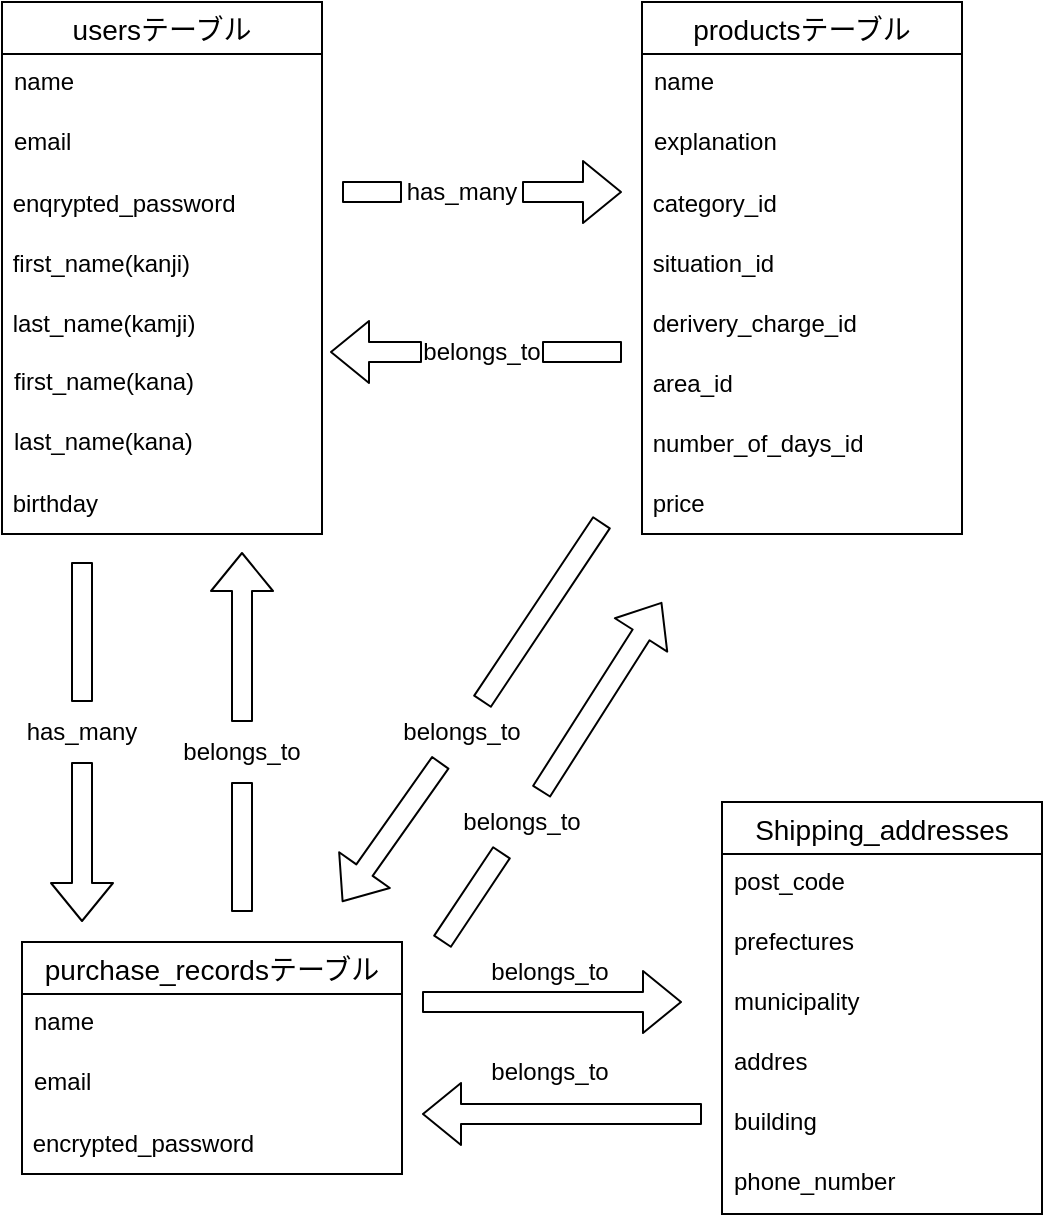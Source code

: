 <mxfile>
    <diagram id="_3hOqmAw9QBZgs3QXz6z" name="ページ1">
        <mxGraphModel dx="911" dy="609" grid="1" gridSize="10" guides="1" tooltips="1" connect="1" arrows="1" fold="1" page="1" pageScale="1" pageWidth="827" pageHeight="1169" math="0" shadow="0">
            <root>
                <mxCell id="0"/>
                <mxCell id="1" parent="0"/>
                <mxCell id="19" value="usersテーブル" style="swimlane;fontStyle=0;childLayout=stackLayout;horizontal=1;startSize=26;horizontalStack=0;resizeParent=1;resizeParentMax=0;resizeLast=0;collapsible=1;marginBottom=0;align=center;fontSize=14;" vertex="1" parent="1">
                    <mxGeometry x="110" y="160" width="160" height="266" as="geometry"/>
                </mxCell>
                <mxCell id="20" value="name" style="text;strokeColor=none;fillColor=none;spacingLeft=4;spacingRight=4;overflow=hidden;rotatable=0;points=[[0,0.5],[1,0.5]];portConstraint=eastwest;fontSize=12;" vertex="1" parent="19">
                    <mxGeometry y="26" width="160" height="30" as="geometry"/>
                </mxCell>
                <mxCell id="21" value="email" style="text;strokeColor=none;fillColor=none;spacingLeft=4;spacingRight=4;overflow=hidden;rotatable=0;points=[[0,0.5],[1,0.5]];portConstraint=eastwest;fontSize=12;" vertex="1" parent="19">
                    <mxGeometry y="56" width="160" height="30" as="geometry"/>
                </mxCell>
                <mxCell id="35" value="&amp;nbsp;enqrypted_password" style="text;html=1;strokeColor=none;fillColor=none;align=left;verticalAlign=middle;whiteSpace=wrap;rounded=0;" vertex="1" parent="19">
                    <mxGeometry y="86" width="160" height="30" as="geometry"/>
                </mxCell>
                <mxCell id="36" value="&amp;nbsp;first_name(kanji)" style="text;html=1;strokeColor=none;fillColor=none;align=left;verticalAlign=middle;whiteSpace=wrap;rounded=0;" vertex="1" parent="19">
                    <mxGeometry y="116" width="160" height="30" as="geometry"/>
                </mxCell>
                <mxCell id="37" value="&amp;nbsp;last_name(kamji)" style="text;html=1;strokeColor=none;fillColor=none;align=left;verticalAlign=middle;whiteSpace=wrap;rounded=0;" vertex="1" parent="19">
                    <mxGeometry y="146" width="160" height="30" as="geometry"/>
                </mxCell>
                <mxCell id="86" value="first_name(kana)" style="text;strokeColor=none;fillColor=none;spacingLeft=4;spacingRight=4;overflow=hidden;rotatable=0;points=[[0,0.5],[1,0.5]];portConstraint=eastwest;fontSize=12;" vertex="1" parent="19">
                    <mxGeometry y="176" width="160" height="30" as="geometry"/>
                </mxCell>
                <mxCell id="91" value="last_name(kana)" style="text;strokeColor=none;fillColor=none;spacingLeft=4;spacingRight=4;overflow=hidden;rotatable=0;points=[[0,0.5],[1,0.5]];portConstraint=eastwest;fontSize=12;" vertex="1" parent="19">
                    <mxGeometry y="206" width="160" height="30" as="geometry"/>
                </mxCell>
                <mxCell id="38" value="&amp;nbsp;birthday" style="text;html=1;strokeColor=none;fillColor=none;align=left;verticalAlign=middle;whiteSpace=wrap;rounded=0;" vertex="1" parent="19">
                    <mxGeometry y="236" width="160" height="30" as="geometry"/>
                </mxCell>
                <mxCell id="40" value="productsテーブル" style="swimlane;fontStyle=0;childLayout=stackLayout;horizontal=1;startSize=26;horizontalStack=0;resizeParent=1;resizeParentMax=0;resizeLast=0;collapsible=1;marginBottom=0;align=center;fontSize=14;" vertex="1" parent="1">
                    <mxGeometry x="430" y="160" width="160" height="266" as="geometry"/>
                </mxCell>
                <mxCell id="41" value="name" style="text;strokeColor=none;fillColor=none;spacingLeft=4;spacingRight=4;overflow=hidden;rotatable=0;points=[[0,0.5],[1,0.5]];portConstraint=eastwest;fontSize=12;" vertex="1" parent="40">
                    <mxGeometry y="26" width="160" height="30" as="geometry"/>
                </mxCell>
                <mxCell id="43" value="explanation" style="text;strokeColor=none;fillColor=none;spacingLeft=4;spacingRight=4;overflow=hidden;rotatable=0;points=[[0,0.5],[1,0.5]];portConstraint=eastwest;fontSize=12;" vertex="1" parent="40">
                    <mxGeometry y="56" width="160" height="30" as="geometry"/>
                </mxCell>
                <mxCell id="45" value="&amp;nbsp;category_id" style="text;html=1;strokeColor=none;fillColor=none;align=left;verticalAlign=middle;whiteSpace=wrap;rounded=0;" vertex="1" parent="40">
                    <mxGeometry y="86" width="160" height="30" as="geometry"/>
                </mxCell>
                <mxCell id="48" value="&amp;nbsp;situation_id" style="text;html=1;strokeColor=none;fillColor=none;align=left;verticalAlign=middle;whiteSpace=wrap;rounded=0;" vertex="1" parent="40">
                    <mxGeometry y="116" width="160" height="30" as="geometry"/>
                </mxCell>
                <mxCell id="49" value="&amp;nbsp;derivery_charge_id" style="text;html=1;strokeColor=none;fillColor=none;align=left;verticalAlign=middle;whiteSpace=wrap;rounded=0;" vertex="1" parent="40">
                    <mxGeometry y="146" width="160" height="30" as="geometry"/>
                </mxCell>
                <mxCell id="50" value="&amp;nbsp;area_id" style="text;html=1;strokeColor=none;fillColor=none;align=left;verticalAlign=middle;whiteSpace=wrap;rounded=0;" vertex="1" parent="40">
                    <mxGeometry y="176" width="160" height="30" as="geometry"/>
                </mxCell>
                <mxCell id="47" value="&amp;nbsp;number_of_days_id" style="text;html=1;strokeColor=none;fillColor=none;align=left;verticalAlign=middle;whiteSpace=wrap;rounded=0;fontStyle=0" vertex="1" parent="40">
                    <mxGeometry y="206" width="160" height="30" as="geometry"/>
                </mxCell>
                <mxCell id="46" value="&amp;nbsp;price" style="text;html=1;strokeColor=none;fillColor=none;align=left;verticalAlign=middle;whiteSpace=wrap;rounded=0;" vertex="1" parent="40">
                    <mxGeometry y="236" width="160" height="30" as="geometry"/>
                </mxCell>
                <mxCell id="51" value="purchase_recordsテーブル" style="swimlane;fontStyle=0;childLayout=stackLayout;horizontal=1;startSize=26;horizontalStack=0;resizeParent=1;resizeParentMax=0;resizeLast=0;collapsible=1;marginBottom=0;align=center;fontSize=14;" vertex="1" parent="1">
                    <mxGeometry x="120" y="630" width="190" height="116" as="geometry"/>
                </mxCell>
                <mxCell id="52" value="name" style="text;strokeColor=none;fillColor=none;spacingLeft=4;spacingRight=4;overflow=hidden;rotatable=0;points=[[0,0.5],[1,0.5]];portConstraint=eastwest;fontSize=12;" vertex="1" parent="51">
                    <mxGeometry y="26" width="190" height="30" as="geometry"/>
                </mxCell>
                <mxCell id="54" value="email" style="text;strokeColor=none;fillColor=none;spacingLeft=4;spacingRight=4;overflow=hidden;rotatable=0;points=[[0,0.5],[1,0.5]];portConstraint=eastwest;fontSize=12;" vertex="1" parent="51">
                    <mxGeometry y="56" width="190" height="30" as="geometry"/>
                </mxCell>
                <mxCell id="55" value="&amp;nbsp;encrypted_password" style="text;html=1;strokeColor=none;fillColor=none;align=left;verticalAlign=middle;whiteSpace=wrap;rounded=0;" vertex="1" parent="51">
                    <mxGeometry y="86" width="190" height="30" as="geometry"/>
                </mxCell>
                <mxCell id="56" value="Shipping_addresses" style="swimlane;fontStyle=0;childLayout=stackLayout;horizontal=1;startSize=26;horizontalStack=0;resizeParent=1;resizeParentMax=0;resizeLast=0;collapsible=1;marginBottom=0;align=center;fontSize=14;" vertex="1" parent="1">
                    <mxGeometry x="470" y="560" width="160" height="206" as="geometry"/>
                </mxCell>
                <mxCell id="58" value="post_code" style="text;strokeColor=none;fillColor=none;spacingLeft=4;spacingRight=4;overflow=hidden;rotatable=0;points=[[0,0.5],[1,0.5]];portConstraint=eastwest;fontSize=12;" vertex="1" parent="56">
                    <mxGeometry y="26" width="160" height="30" as="geometry"/>
                </mxCell>
                <mxCell id="59" value="prefectures" style="text;strokeColor=none;fillColor=none;spacingLeft=4;spacingRight=4;overflow=hidden;rotatable=0;points=[[0,0.5],[1,0.5]];portConstraint=eastwest;fontSize=12;" vertex="1" parent="56">
                    <mxGeometry y="56" width="160" height="30" as="geometry"/>
                </mxCell>
                <mxCell id="60" value="municipality" style="text;strokeColor=none;fillColor=none;spacingLeft=4;spacingRight=4;overflow=hidden;rotatable=0;points=[[0,0.5],[1,0.5]];portConstraint=eastwest;fontSize=12;" vertex="1" parent="56">
                    <mxGeometry y="86" width="160" height="30" as="geometry"/>
                </mxCell>
                <mxCell id="61" value="addres" style="text;strokeColor=none;fillColor=none;spacingLeft=4;spacingRight=4;overflow=hidden;rotatable=0;points=[[0,0.5],[1,0.5]];portConstraint=eastwest;fontSize=12;" vertex="1" parent="56">
                    <mxGeometry y="116" width="160" height="30" as="geometry"/>
                </mxCell>
                <mxCell id="62" value="building" style="text;strokeColor=none;fillColor=none;spacingLeft=4;spacingRight=4;overflow=hidden;rotatable=0;points=[[0,0.5],[1,0.5]];portConstraint=eastwest;fontSize=12;" vertex="1" parent="56">
                    <mxGeometry y="146" width="160" height="30" as="geometry"/>
                </mxCell>
                <mxCell id="63" value="phone_number" style="text;strokeColor=none;fillColor=none;spacingLeft=4;spacingRight=4;overflow=hidden;rotatable=0;points=[[0,0.5],[1,0.5]];portConstraint=eastwest;fontSize=12;" vertex="1" parent="56">
                    <mxGeometry y="176" width="160" height="30" as="geometry"/>
                </mxCell>
                <mxCell id="67" value="" style="shape=flexArrow;endArrow=classic;html=1;startArrow=none;exitX=1;exitY=0.5;exitDx=0;exitDy=0;" edge="1" parent="1" source="69">
                    <mxGeometry width="50" height="50" relative="1" as="geometry">
                        <mxPoint x="280" y="260" as="sourcePoint"/>
                        <mxPoint x="420" y="255" as="targetPoint"/>
                    </mxGeometry>
                </mxCell>
                <mxCell id="68" value="" style="shape=flexArrow;endArrow=classic;html=1;startArrow=none;" edge="1" parent="1" source="70">
                    <mxGeometry width="50" height="50" relative="1" as="geometry">
                        <mxPoint x="414" y="340" as="sourcePoint"/>
                        <mxPoint x="274" y="335" as="targetPoint"/>
                    </mxGeometry>
                </mxCell>
                <mxCell id="72" value="" style="shape=flexArrow;endArrow=classic;html=1;startArrow=none;" edge="1" parent="1" source="92">
                    <mxGeometry width="50" height="50" relative="1" as="geometry">
                        <mxPoint x="150" y="440" as="sourcePoint"/>
                        <mxPoint x="150" y="620" as="targetPoint"/>
                    </mxGeometry>
                </mxCell>
                <mxCell id="76" value="" style="shape=flexArrow;endArrow=classic;startArrow=none;html=1;" edge="1" parent="1" source="103">
                    <mxGeometry width="100" height="100" relative="1" as="geometry">
                        <mxPoint x="330" y="630" as="sourcePoint"/>
                        <mxPoint x="440" y="460" as="targetPoint"/>
                    </mxGeometry>
                </mxCell>
                <mxCell id="78" value="" style="shape=flexArrow;endArrow=none;startArrow=none;html=1;" edge="1" parent="1" source="77">
                    <mxGeometry width="100" height="100" relative="1" as="geometry">
                        <mxPoint x="280" y="610" as="sourcePoint"/>
                        <mxPoint x="410" y="420" as="targetPoint"/>
                        <Array as="points"/>
                    </mxGeometry>
                </mxCell>
                <mxCell id="93" value="" style="shape=flexArrow;endArrow=classic;html=1;startArrow=none;" edge="1" parent="1" source="96">
                    <mxGeometry width="50" height="50" relative="1" as="geometry">
                        <mxPoint x="230" y="615" as="sourcePoint"/>
                        <mxPoint x="230" y="435" as="targetPoint"/>
                        <Array as="points"/>
                    </mxGeometry>
                </mxCell>
                <mxCell id="96" value="belongs_to" style="text;html=1;strokeColor=none;fillColor=none;align=center;verticalAlign=middle;whiteSpace=wrap;rounded=0;" vertex="1" parent="1">
                    <mxGeometry x="200" y="520" width="60" height="30" as="geometry"/>
                </mxCell>
                <mxCell id="97" value="" style="shape=flexArrow;endArrow=none;html=1;" edge="1" parent="1" target="96">
                    <mxGeometry width="50" height="50" relative="1" as="geometry">
                        <mxPoint x="230" y="615" as="sourcePoint"/>
                        <mxPoint x="230" y="435" as="targetPoint"/>
                        <Array as="points"/>
                    </mxGeometry>
                </mxCell>
                <mxCell id="92" value="has_many" style="text;html=1;strokeColor=none;fillColor=none;align=center;verticalAlign=middle;whiteSpace=wrap;rounded=0;" vertex="1" parent="1">
                    <mxGeometry x="120" y="510" width="60" height="30" as="geometry"/>
                </mxCell>
                <mxCell id="98" value="" style="shape=flexArrow;endArrow=none;html=1;startArrow=none;" edge="1" parent="1" target="92">
                    <mxGeometry width="50" height="50" relative="1" as="geometry">
                        <mxPoint x="150" y="440" as="sourcePoint"/>
                        <mxPoint x="150" y="620" as="targetPoint"/>
                    </mxGeometry>
                </mxCell>
                <mxCell id="70" value="belongs_to" style="text;html=1;strokeColor=none;fillColor=none;align=center;verticalAlign=middle;whiteSpace=wrap;rounded=0;" vertex="1" parent="1">
                    <mxGeometry x="320" y="320" width="60" height="30" as="geometry"/>
                </mxCell>
                <mxCell id="99" value="" style="shape=flexArrow;endArrow=none;html=1;" edge="1" parent="1" target="70">
                    <mxGeometry width="50" height="50" relative="1" as="geometry">
                        <mxPoint x="420" y="335" as="sourcePoint"/>
                        <mxPoint x="274" y="340" as="targetPoint"/>
                    </mxGeometry>
                </mxCell>
                <mxCell id="69" value="has_many" style="text;html=1;strokeColor=none;fillColor=none;align=center;verticalAlign=middle;whiteSpace=wrap;rounded=0;" vertex="1" parent="1">
                    <mxGeometry x="310" y="240" width="60" height="30" as="geometry"/>
                </mxCell>
                <mxCell id="100" value="" style="shape=flexArrow;endArrow=none;html=1;" edge="1" parent="1" target="69">
                    <mxGeometry width="50" height="50" relative="1" as="geometry">
                        <mxPoint x="280" y="255" as="sourcePoint"/>
                        <mxPoint x="420" y="260" as="targetPoint"/>
                    </mxGeometry>
                </mxCell>
                <mxCell id="77" value="belongs_to" style="text;html=1;strokeColor=none;fillColor=none;align=center;verticalAlign=middle;whiteSpace=wrap;rounded=0;" vertex="1" parent="1">
                    <mxGeometry x="310" y="510" width="60" height="30" as="geometry"/>
                </mxCell>
                <mxCell id="102" value="" style="shape=flexArrow;endArrow=none;startArrow=classic;html=1;" edge="1" parent="1" target="77">
                    <mxGeometry width="100" height="100" relative="1" as="geometry">
                        <mxPoint x="280" y="610.0" as="sourcePoint"/>
                        <mxPoint x="410" y="420.0" as="targetPoint"/>
                        <Array as="points"/>
                    </mxGeometry>
                </mxCell>
                <mxCell id="103" value="belongs_to" style="text;html=1;strokeColor=none;fillColor=none;align=center;verticalAlign=middle;whiteSpace=wrap;rounded=0;" vertex="1" parent="1">
                    <mxGeometry x="340" y="555" width="60" height="30" as="geometry"/>
                </mxCell>
                <mxCell id="104" value="" style="shape=flexArrow;endArrow=none;startArrow=none;html=1;" edge="1" parent="1" target="103">
                    <mxGeometry width="100" height="100" relative="1" as="geometry">
                        <mxPoint x="330" y="630.0" as="sourcePoint"/>
                        <mxPoint x="440" y="460.0" as="targetPoint"/>
                    </mxGeometry>
                </mxCell>
                <mxCell id="107" value="" style="shape=flexArrow;endArrow=classic;html=1;" edge="1" parent="1">
                    <mxGeometry width="50" height="50" relative="1" as="geometry">
                        <mxPoint x="320" y="660" as="sourcePoint"/>
                        <mxPoint x="450" y="660" as="targetPoint"/>
                    </mxGeometry>
                </mxCell>
                <mxCell id="108" value="" style="shape=flexArrow;endArrow=classic;html=1;" edge="1" parent="1">
                    <mxGeometry width="50" height="50" relative="1" as="geometry">
                        <mxPoint x="460" y="716" as="sourcePoint"/>
                        <mxPoint x="320" y="716" as="targetPoint"/>
                    </mxGeometry>
                </mxCell>
                <mxCell id="109" value="belongs_to" style="text;html=1;strokeColor=none;fillColor=none;align=center;verticalAlign=middle;whiteSpace=wrap;rounded=0;" vertex="1" parent="1">
                    <mxGeometry x="354" y="630" width="60" height="30" as="geometry"/>
                </mxCell>
                <mxCell id="110" value="belongs_to" style="text;html=1;strokeColor=none;fillColor=none;align=center;verticalAlign=middle;whiteSpace=wrap;rounded=0;" vertex="1" parent="1">
                    <mxGeometry x="354" y="680" width="60" height="30" as="geometry"/>
                </mxCell>
            </root>
        </mxGraphModel>
    </diagram>
    <diagram id="qlCASUDVBa5TwA_m6LyZ" name="ページ2">
        <mxGraphModel dx="752" dy="496" grid="1" gridSize="10" guides="1" tooltips="1" connect="1" arrows="1" fold="1" page="1" pageScale="1" pageWidth="827" pageHeight="1169" math="0" shadow="0">
            <root>
                <mxCell id="Yv4hfNDz-CdTMrIUSr0z-0"/>
                <mxCell id="Yv4hfNDz-CdTMrIUSr0z-1" parent="Yv4hfNDz-CdTMrIUSr0z-0"/>
                <mxCell id="Yv4hfNDz-CdTMrIUSr0z-2" value="user" style="swimlane;fontStyle=0;childLayout=stackLayout;horizontal=1;startSize=26;horizontalStack=0;resizeParent=1;resizeParentMax=0;resizeLast=0;collapsible=1;marginBottom=0;align=center;fontSize=14;" vertex="1" parent="Yv4hfNDz-CdTMrIUSr0z-1">
                    <mxGeometry x="80" y="70" width="290" height="116" as="geometry"/>
                </mxCell>
                <mxCell id="Yv4hfNDz-CdTMrIUSr0z-3" value="Item 1" style="text;strokeColor=none;fillColor=none;spacingLeft=4;spacingRight=4;overflow=hidden;rotatable=0;points=[[0,0.5],[1,0.5]];portConstraint=eastwest;fontSize=12;" vertex="1" parent="Yv4hfNDz-CdTMrIUSr0z-2">
                    <mxGeometry y="26" width="290" height="30" as="geometry"/>
                </mxCell>
                <mxCell id="Yv4hfNDz-CdTMrIUSr0z-4" value="Item 2" style="text;strokeColor=none;fillColor=none;spacingLeft=4;spacingRight=4;overflow=hidden;rotatable=0;points=[[0,0.5],[1,0.5]];portConstraint=eastwest;fontSize=12;" vertex="1" parent="Yv4hfNDz-CdTMrIUSr0z-2">
                    <mxGeometry y="56" width="290" height="30" as="geometry"/>
                </mxCell>
                <mxCell id="Yv4hfNDz-CdTMrIUSr0z-5" value="Item 3" style="text;strokeColor=none;fillColor=none;spacingLeft=4;spacingRight=4;overflow=hidden;rotatable=0;points=[[0,0.5],[1,0.5]];portConstraint=eastwest;fontSize=12;" vertex="1" parent="Yv4hfNDz-CdTMrIUSr0z-2">
                    <mxGeometry y="86" width="290" height="30" as="geometry"/>
                </mxCell>
            </root>
        </mxGraphModel>
    </diagram>
</mxfile>